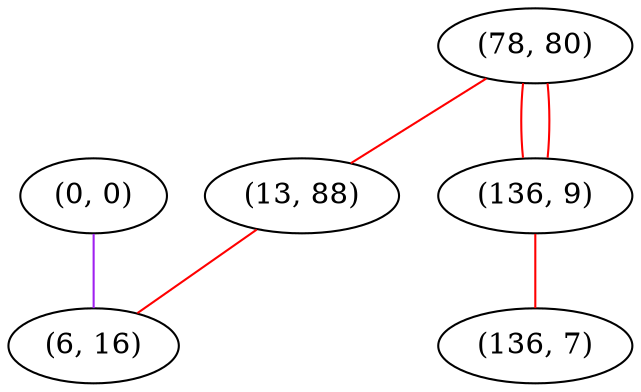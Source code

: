 graph "" {
"(0, 0)";
"(78, 80)";
"(13, 88)";
"(136, 9)";
"(136, 7)";
"(6, 16)";
"(0, 0)" -- "(6, 16)"  [color=purple, key=0, weight=4];
"(78, 80)" -- "(136, 9)"  [color=red, key=0, weight=1];
"(78, 80)" -- "(136, 9)"  [color=red, key=1, weight=1];
"(78, 80)" -- "(13, 88)"  [color=red, key=0, weight=1];
"(13, 88)" -- "(6, 16)"  [color=red, key=0, weight=1];
"(136, 9)" -- "(136, 7)"  [color=red, key=0, weight=1];
}
